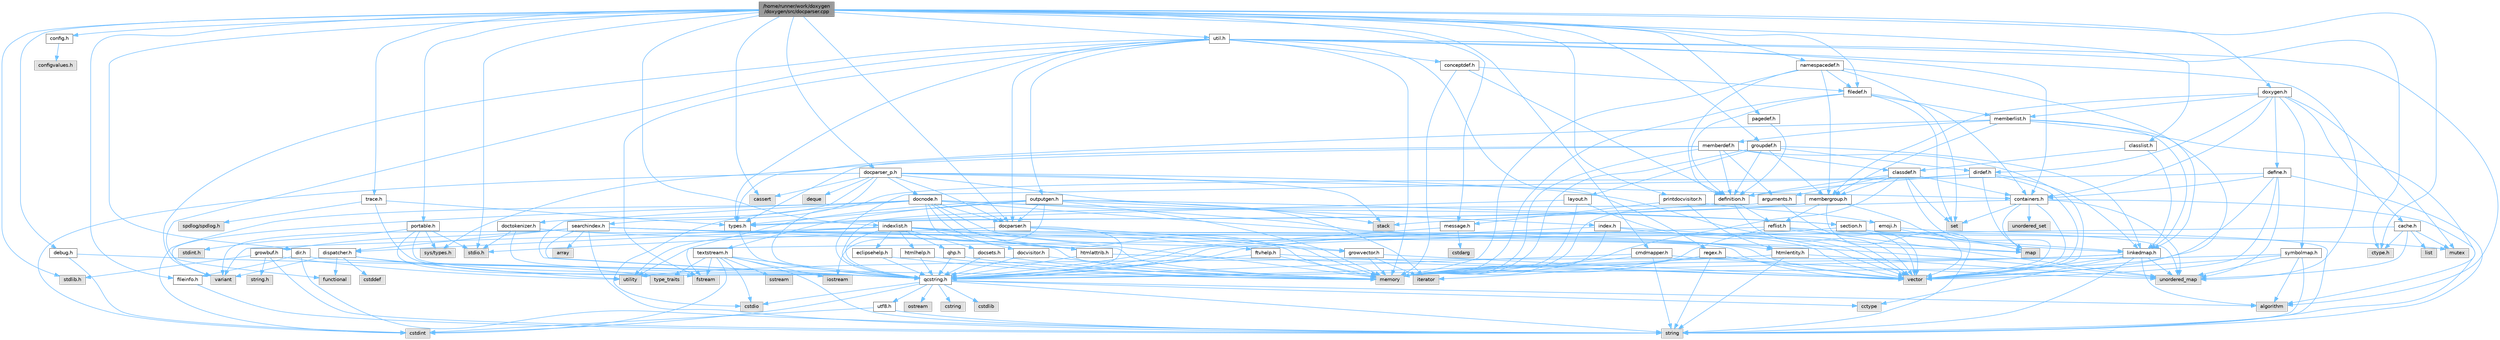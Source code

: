 digraph "/home/runner/work/doxygen/doxygen/src/docparser.cpp"
{
 // INTERACTIVE_SVG=YES
 // LATEX_PDF_SIZE
  bgcolor="transparent";
  edge [fontname=Helvetica,fontsize=10,labelfontname=Helvetica,labelfontsize=10];
  node [fontname=Helvetica,fontsize=10,shape=box,height=0.2,width=0.4];
  Node1 [id="Node000001",label="/home/runner/work/doxygen\l/doxygen/src/docparser.cpp",height=0.2,width=0.4,color="gray40", fillcolor="grey60", style="filled", fontcolor="black"];
  Node1 -> Node2 [id="edge1_Node000001_Node000002",color="steelblue1",style="solid"];
  Node2 [id="Node000002",label="stdio.h",height=0.2,width=0.4,color="grey60", fillcolor="#E0E0E0", style="filled"];
  Node1 -> Node3 [id="edge2_Node000001_Node000003",color="steelblue1",style="solid"];
  Node3 [id="Node000003",label="stdlib.h",height=0.2,width=0.4,color="grey60", fillcolor="#E0E0E0", style="filled"];
  Node1 -> Node4 [id="edge3_Node000001_Node000004",color="steelblue1",style="solid"];
  Node4 [id="Node000004",label="cassert",height=0.2,width=0.4,color="grey60", fillcolor="#E0E0E0", style="filled"];
  Node1 -> Node5 [id="edge4_Node000001_Node000005",color="steelblue1",style="solid"];
  Node5 [id="Node000005",label="ctype.h",height=0.2,width=0.4,color="grey60", fillcolor="#E0E0E0", style="filled"];
  Node1 -> Node6 [id="edge5_Node000001_Node000006",color="steelblue1",style="solid"];
  Node6 [id="Node000006",label="classlist.h",height=0.2,width=0.4,color="grey40", fillcolor="white", style="filled",URL="$d2/df8/classlist_8h.html",tooltip=" "];
  Node6 -> Node7 [id="edge6_Node000006_Node000007",color="steelblue1",style="solid"];
  Node7 [id="Node000007",label="linkedmap.h",height=0.2,width=0.4,color="grey40", fillcolor="white", style="filled",URL="$da/de1/linkedmap_8h.html",tooltip=" "];
  Node7 -> Node8 [id="edge7_Node000007_Node000008",color="steelblue1",style="solid"];
  Node8 [id="Node000008",label="unordered_map",height=0.2,width=0.4,color="grey60", fillcolor="#E0E0E0", style="filled"];
  Node7 -> Node9 [id="edge8_Node000007_Node000009",color="steelblue1",style="solid"];
  Node9 [id="Node000009",label="vector",height=0.2,width=0.4,color="grey60", fillcolor="#E0E0E0", style="filled"];
  Node7 -> Node10 [id="edge9_Node000007_Node000010",color="steelblue1",style="solid"];
  Node10 [id="Node000010",label="memory",height=0.2,width=0.4,color="grey60", fillcolor="#E0E0E0", style="filled"];
  Node7 -> Node11 [id="edge10_Node000007_Node000011",color="steelblue1",style="solid"];
  Node11 [id="Node000011",label="string",height=0.2,width=0.4,color="grey60", fillcolor="#E0E0E0", style="filled"];
  Node7 -> Node12 [id="edge11_Node000007_Node000012",color="steelblue1",style="solid"];
  Node12 [id="Node000012",label="algorithm",height=0.2,width=0.4,color="grey60", fillcolor="#E0E0E0", style="filled"];
  Node7 -> Node13 [id="edge12_Node000007_Node000013",color="steelblue1",style="solid"];
  Node13 [id="Node000013",label="cctype",height=0.2,width=0.4,color="grey60", fillcolor="#E0E0E0", style="filled"];
  Node7 -> Node14 [id="edge13_Node000007_Node000014",color="steelblue1",style="solid"];
  Node14 [id="Node000014",label="qcstring.h",height=0.2,width=0.4,color="grey40", fillcolor="white", style="filled",URL="$d7/d5c/qcstring_8h.html",tooltip=" "];
  Node14 -> Node11 [id="edge14_Node000014_Node000011",color="steelblue1",style="solid"];
  Node14 -> Node12 [id="edge15_Node000014_Node000012",color="steelblue1",style="solid"];
  Node14 -> Node13 [id="edge16_Node000014_Node000013",color="steelblue1",style="solid"];
  Node14 -> Node15 [id="edge17_Node000014_Node000015",color="steelblue1",style="solid"];
  Node15 [id="Node000015",label="cstring",height=0.2,width=0.4,color="grey60", fillcolor="#E0E0E0", style="filled"];
  Node14 -> Node16 [id="edge18_Node000014_Node000016",color="steelblue1",style="solid"];
  Node16 [id="Node000016",label="cstdio",height=0.2,width=0.4,color="grey60", fillcolor="#E0E0E0", style="filled"];
  Node14 -> Node17 [id="edge19_Node000014_Node000017",color="steelblue1",style="solid"];
  Node17 [id="Node000017",label="cstdlib",height=0.2,width=0.4,color="grey60", fillcolor="#E0E0E0", style="filled"];
  Node14 -> Node18 [id="edge20_Node000014_Node000018",color="steelblue1",style="solid"];
  Node18 [id="Node000018",label="cstdint",height=0.2,width=0.4,color="grey60", fillcolor="#E0E0E0", style="filled"];
  Node14 -> Node19 [id="edge21_Node000014_Node000019",color="steelblue1",style="solid"];
  Node19 [id="Node000019",label="ostream",height=0.2,width=0.4,color="grey60", fillcolor="#E0E0E0", style="filled"];
  Node14 -> Node20 [id="edge22_Node000014_Node000020",color="steelblue1",style="solid"];
  Node20 [id="Node000020",label="utf8.h",height=0.2,width=0.4,color="grey40", fillcolor="white", style="filled",URL="$db/d7c/utf8_8h.html",tooltip="Various UTF8 related helper functions."];
  Node20 -> Node18 [id="edge23_Node000020_Node000018",color="steelblue1",style="solid"];
  Node20 -> Node11 [id="edge24_Node000020_Node000011",color="steelblue1",style="solid"];
  Node6 -> Node21 [id="edge25_Node000006_Node000021",color="steelblue1",style="solid"];
  Node21 [id="Node000021",label="classdef.h",height=0.2,width=0.4,color="grey40", fillcolor="white", style="filled",URL="$d1/da6/classdef_8h.html",tooltip=" "];
  Node21 -> Node10 [id="edge26_Node000021_Node000010",color="steelblue1",style="solid"];
  Node21 -> Node9 [id="edge27_Node000021_Node000009",color="steelblue1",style="solid"];
  Node21 -> Node22 [id="edge28_Node000021_Node000022",color="steelblue1",style="solid"];
  Node22 [id="Node000022",label="set",height=0.2,width=0.4,color="grey60", fillcolor="#E0E0E0", style="filled"];
  Node21 -> Node23 [id="edge29_Node000021_Node000023",color="steelblue1",style="solid"];
  Node23 [id="Node000023",label="containers.h",height=0.2,width=0.4,color="grey40", fillcolor="white", style="filled",URL="$d5/d75/containers_8h.html",tooltip=" "];
  Node23 -> Node9 [id="edge30_Node000023_Node000009",color="steelblue1",style="solid"];
  Node23 -> Node11 [id="edge31_Node000023_Node000011",color="steelblue1",style="solid"];
  Node23 -> Node22 [id="edge32_Node000023_Node000022",color="steelblue1",style="solid"];
  Node23 -> Node24 [id="edge33_Node000023_Node000024",color="steelblue1",style="solid"];
  Node24 [id="Node000024",label="map",height=0.2,width=0.4,color="grey60", fillcolor="#E0E0E0", style="filled"];
  Node23 -> Node25 [id="edge34_Node000023_Node000025",color="steelblue1",style="solid"];
  Node25 [id="Node000025",label="unordered_set",height=0.2,width=0.4,color="grey60", fillcolor="#E0E0E0", style="filled"];
  Node23 -> Node8 [id="edge35_Node000023_Node000008",color="steelblue1",style="solid"];
  Node23 -> Node26 [id="edge36_Node000023_Node000026",color="steelblue1",style="solid"];
  Node26 [id="Node000026",label="stack",height=0.2,width=0.4,color="grey60", fillcolor="#E0E0E0", style="filled"];
  Node21 -> Node27 [id="edge37_Node000021_Node000027",color="steelblue1",style="solid"];
  Node27 [id="Node000027",label="definition.h",height=0.2,width=0.4,color="grey40", fillcolor="white", style="filled",URL="$df/da1/definition_8h.html",tooltip=" "];
  Node27 -> Node9 [id="edge38_Node000027_Node000009",color="steelblue1",style="solid"];
  Node27 -> Node28 [id="edge39_Node000027_Node000028",color="steelblue1",style="solid"];
  Node28 [id="Node000028",label="types.h",height=0.2,width=0.4,color="grey40", fillcolor="white", style="filled",URL="$d9/d49/types_8h.html",tooltip="This file contains a number of basic enums and types."];
  Node28 -> Node14 [id="edge40_Node000028_Node000014",color="steelblue1",style="solid"];
  Node27 -> Node29 [id="edge41_Node000027_Node000029",color="steelblue1",style="solid"];
  Node29 [id="Node000029",label="reflist.h",height=0.2,width=0.4,color="grey40", fillcolor="white", style="filled",URL="$d1/d02/reflist_8h.html",tooltip=" "];
  Node29 -> Node9 [id="edge42_Node000029_Node000009",color="steelblue1",style="solid"];
  Node29 -> Node8 [id="edge43_Node000029_Node000008",color="steelblue1",style="solid"];
  Node29 -> Node10 [id="edge44_Node000029_Node000010",color="steelblue1",style="solid"];
  Node29 -> Node14 [id="edge45_Node000029_Node000014",color="steelblue1",style="solid"];
  Node29 -> Node7 [id="edge46_Node000029_Node000007",color="steelblue1",style="solid"];
  Node21 -> Node30 [id="edge47_Node000021_Node000030",color="steelblue1",style="solid"];
  Node30 [id="Node000030",label="arguments.h",height=0.2,width=0.4,color="grey40", fillcolor="white", style="filled",URL="$df/d9b/arguments_8h.html",tooltip=" "];
  Node30 -> Node9 [id="edge48_Node000030_Node000009",color="steelblue1",style="solid"];
  Node30 -> Node14 [id="edge49_Node000030_Node000014",color="steelblue1",style="solid"];
  Node21 -> Node31 [id="edge50_Node000021_Node000031",color="steelblue1",style="solid"];
  Node31 [id="Node000031",label="membergroup.h",height=0.2,width=0.4,color="grey40", fillcolor="white", style="filled",URL="$d9/d11/membergroup_8h.html",tooltip=" "];
  Node31 -> Node9 [id="edge51_Node000031_Node000009",color="steelblue1",style="solid"];
  Node31 -> Node24 [id="edge52_Node000031_Node000024",color="steelblue1",style="solid"];
  Node31 -> Node10 [id="edge53_Node000031_Node000010",color="steelblue1",style="solid"];
  Node31 -> Node28 [id="edge54_Node000031_Node000028",color="steelblue1",style="solid"];
  Node31 -> Node29 [id="edge55_Node000031_Node000029",color="steelblue1",style="solid"];
  Node1 -> Node32 [id="edge56_Node000001_Node000032",color="steelblue1",style="solid"];
  Node32 [id="Node000032",label="cmdmapper.h",height=0.2,width=0.4,color="grey40", fillcolor="white", style="filled",URL="$d3/d42/cmdmapper_8h.html",tooltip=" "];
  Node32 -> Node8 [id="edge57_Node000032_Node000008",color="steelblue1",style="solid"];
  Node32 -> Node11 [id="edge58_Node000032_Node000011",color="steelblue1",style="solid"];
  Node32 -> Node10 [id="edge59_Node000032_Node000010",color="steelblue1",style="solid"];
  Node32 -> Node14 [id="edge60_Node000032_Node000014",color="steelblue1",style="solid"];
  Node1 -> Node33 [id="edge61_Node000001_Node000033",color="steelblue1",style="solid"];
  Node33 [id="Node000033",label="config.h",height=0.2,width=0.4,color="grey40", fillcolor="white", style="filled",URL="$db/d16/config_8h.html",tooltip=" "];
  Node33 -> Node34 [id="edge62_Node000033_Node000034",color="steelblue1",style="solid"];
  Node34 [id="Node000034",label="configvalues.h",height=0.2,width=0.4,color="grey60", fillcolor="#E0E0E0", style="filled"];
  Node1 -> Node35 [id="edge63_Node000001_Node000035",color="steelblue1",style="solid"];
  Node35 [id="Node000035",label="debug.h",height=0.2,width=0.4,color="grey40", fillcolor="white", style="filled",URL="$db/d16/debug_8h.html",tooltip=" "];
  Node35 -> Node18 [id="edge64_Node000035_Node000018",color="steelblue1",style="solid"];
  Node35 -> Node14 [id="edge65_Node000035_Node000014",color="steelblue1",style="solid"];
  Node1 -> Node36 [id="edge66_Node000001_Node000036",color="steelblue1",style="solid"];
  Node36 [id="Node000036",label="dir.h",height=0.2,width=0.4,color="grey40", fillcolor="white", style="filled",URL="$df/d9c/dir_8h.html",tooltip=" "];
  Node36 -> Node11 [id="edge67_Node000036_Node000011",color="steelblue1",style="solid"];
  Node36 -> Node10 [id="edge68_Node000036_Node000010",color="steelblue1",style="solid"];
  Node36 -> Node37 [id="edge69_Node000036_Node000037",color="steelblue1",style="solid"];
  Node37 [id="Node000037",label="fileinfo.h",height=0.2,width=0.4,color="grey40", fillcolor="white", style="filled",URL="$df/d45/fileinfo_8h.html",tooltip=" "];
  Node37 -> Node11 [id="edge70_Node000037_Node000011",color="steelblue1",style="solid"];
  Node1 -> Node38 [id="edge71_Node000001_Node000038",color="steelblue1",style="solid"];
  Node38 [id="Node000038",label="docparser.h",height=0.2,width=0.4,color="grey40", fillcolor="white", style="filled",URL="$de/d9c/docparser_8h.html",tooltip=" "];
  Node38 -> Node2 [id="edge72_Node000038_Node000002",color="steelblue1",style="solid"];
  Node38 -> Node10 [id="edge73_Node000038_Node000010",color="steelblue1",style="solid"];
  Node38 -> Node14 [id="edge74_Node000038_Node000014",color="steelblue1",style="solid"];
  Node38 -> Node39 [id="edge75_Node000038_Node000039",color="steelblue1",style="solid"];
  Node39 [id="Node000039",label="growvector.h",height=0.2,width=0.4,color="grey40", fillcolor="white", style="filled",URL="$d7/d50/growvector_8h.html",tooltip=" "];
  Node39 -> Node9 [id="edge76_Node000039_Node000009",color="steelblue1",style="solid"];
  Node39 -> Node10 [id="edge77_Node000039_Node000010",color="steelblue1",style="solid"];
  Node39 -> Node40 [id="edge78_Node000039_Node000040",color="steelblue1",style="solid"];
  Node40 [id="Node000040",label="iterator",height=0.2,width=0.4,color="grey60", fillcolor="#E0E0E0", style="filled"];
  Node1 -> Node41 [id="edge79_Node000001_Node000041",color="steelblue1",style="solid"];
  Node41 [id="Node000041",label="docparser_p.h",height=0.2,width=0.4,color="grey40", fillcolor="white", style="filled",URL="$df/dc9/docparser__p_8h.html",tooltip="Private header shared between docparser.cpp and docnode.cpp."];
  Node41 -> Node4 [id="edge80_Node000041_Node000004",color="steelblue1",style="solid"];
  Node41 -> Node26 [id="edge81_Node000041_Node000026",color="steelblue1",style="solid"];
  Node41 -> Node40 [id="edge82_Node000041_Node000040",color="steelblue1",style="solid"];
  Node41 -> Node9 [id="edge83_Node000041_Node000009",color="steelblue1",style="solid"];
  Node41 -> Node42 [id="edge84_Node000041_Node000042",color="steelblue1",style="solid"];
  Node42 [id="Node000042",label="deque",height=0.2,width=0.4,color="grey60", fillcolor="#E0E0E0", style="filled"];
  Node41 -> Node18 [id="edge85_Node000041_Node000018",color="steelblue1",style="solid"];
  Node41 -> Node23 [id="edge86_Node000041_Node000023",color="steelblue1",style="solid"];
  Node41 -> Node38 [id="edge87_Node000041_Node000038",color="steelblue1",style="solid"];
  Node41 -> Node43 [id="edge88_Node000041_Node000043",color="steelblue1",style="solid"];
  Node43 [id="Node000043",label="docnode.h",height=0.2,width=0.4,color="grey40", fillcolor="white", style="filled",URL="$de/d2b/docnode_8h.html",tooltip=" "];
  Node43 -> Node16 [id="edge89_Node000043_Node000016",color="steelblue1",style="solid"];
  Node43 -> Node18 [id="edge90_Node000043_Node000018",color="steelblue1",style="solid"];
  Node43 -> Node9 [id="edge91_Node000043_Node000009",color="steelblue1",style="solid"];
  Node43 -> Node10 [id="edge92_Node000043_Node000010",color="steelblue1",style="solid"];
  Node43 -> Node44 [id="edge93_Node000043_Node000044",color="steelblue1",style="solid"];
  Node44 [id="Node000044",label="variant",height=0.2,width=0.4,color="grey60", fillcolor="#E0E0E0", style="filled"];
  Node43 -> Node14 [id="edge94_Node000043_Node000014",color="steelblue1",style="solid"];
  Node43 -> Node45 [id="edge95_Node000043_Node000045",color="steelblue1",style="solid"];
  Node45 [id="Node000045",label="docvisitor.h",height=0.2,width=0.4,color="grey40", fillcolor="white", style="filled",URL="$d2/d3c/docvisitor_8h.html",tooltip=" "];
  Node45 -> Node10 [id="edge96_Node000045_Node000010",color="steelblue1",style="solid"];
  Node45 -> Node14 [id="edge97_Node000045_Node000014",color="steelblue1",style="solid"];
  Node43 -> Node38 [id="edge98_Node000043_Node000038",color="steelblue1",style="solid"];
  Node43 -> Node46 [id="edge99_Node000043_Node000046",color="steelblue1",style="solid"];
  Node46 [id="Node000046",label="htmlattrib.h",height=0.2,width=0.4,color="grey40", fillcolor="white", style="filled",URL="$d0/d73/htmlattrib_8h.html",tooltip=" "];
  Node46 -> Node9 [id="edge100_Node000046_Node000009",color="steelblue1",style="solid"];
  Node46 -> Node14 [id="edge101_Node000046_Node000014",color="steelblue1",style="solid"];
  Node43 -> Node47 [id="edge102_Node000043_Node000047",color="steelblue1",style="solid"];
  Node47 [id="Node000047",label="htmlentity.h",height=0.2,width=0.4,color="grey40", fillcolor="white", style="filled",URL="$db/dc6/htmlentity_8h.html",tooltip=" "];
  Node47 -> Node8 [id="edge103_Node000047_Node000008",color="steelblue1",style="solid"];
  Node47 -> Node11 [id="edge104_Node000047_Node000011",color="steelblue1",style="solid"];
  Node47 -> Node14 [id="edge105_Node000047_Node000014",color="steelblue1",style="solid"];
  Node43 -> Node39 [id="edge106_Node000043_Node000039",color="steelblue1",style="solid"];
  Node43 -> Node48 [id="edge107_Node000043_Node000048",color="steelblue1",style="solid"];
  Node48 [id="Node000048",label="section.h",height=0.2,width=0.4,color="grey40", fillcolor="white", style="filled",URL="$d1/d2a/section_8h.html",tooltip=" "];
  Node48 -> Node11 [id="edge108_Node000048_Node000011",color="steelblue1",style="solid"];
  Node48 -> Node8 [id="edge109_Node000048_Node000008",color="steelblue1",style="solid"];
  Node48 -> Node14 [id="edge110_Node000048_Node000014",color="steelblue1",style="solid"];
  Node48 -> Node7 [id="edge111_Node000048_Node000007",color="steelblue1",style="solid"];
  Node41 -> Node49 [id="edge112_Node000041_Node000049",color="steelblue1",style="solid"];
  Node49 [id="Node000049",label="doctokenizer.h",height=0.2,width=0.4,color="grey40", fillcolor="white", style="filled",URL="$d0/d0c/doctokenizer_8h.html",tooltip=" "];
  Node49 -> Node2 [id="edge113_Node000049_Node000002",color="steelblue1",style="solid"];
  Node49 -> Node10 [id="edge114_Node000049_Node000010",color="steelblue1",style="solid"];
  Node49 -> Node46 [id="edge115_Node000049_Node000046",color="steelblue1",style="solid"];
  Node49 -> Node14 [id="edge116_Node000049_Node000014",color="steelblue1",style="solid"];
  Node41 -> Node50 [id="edge117_Node000041_Node000050",color="steelblue1",style="solid"];
  Node50 [id="Node000050",label="searchindex.h",height=0.2,width=0.4,color="grey40", fillcolor="white", style="filled",URL="$de/d07/searchindex_8h.html",tooltip="Web server based search engine."];
  Node50 -> Node10 [id="edge118_Node000050_Node000010",color="steelblue1",style="solid"];
  Node50 -> Node9 [id="edge119_Node000050_Node000009",color="steelblue1",style="solid"];
  Node50 -> Node24 [id="edge120_Node000050_Node000024",color="steelblue1",style="solid"];
  Node50 -> Node8 [id="edge121_Node000050_Node000008",color="steelblue1",style="solid"];
  Node50 -> Node11 [id="edge122_Node000050_Node000011",color="steelblue1",style="solid"];
  Node50 -> Node51 [id="edge123_Node000050_Node000051",color="steelblue1",style="solid"];
  Node51 [id="Node000051",label="array",height=0.2,width=0.4,color="grey60", fillcolor="#E0E0E0", style="filled"];
  Node50 -> Node44 [id="edge124_Node000050_Node000044",color="steelblue1",style="solid"];
  Node50 -> Node14 [id="edge125_Node000050_Node000014",color="steelblue1",style="solid"];
  Node50 -> Node52 [id="edge126_Node000050_Node000052",color="steelblue1",style="solid"];
  Node52 [id="Node000052",label="growbuf.h",height=0.2,width=0.4,color="grey40", fillcolor="white", style="filled",URL="$dd/d72/growbuf_8h.html",tooltip=" "];
  Node52 -> Node53 [id="edge127_Node000052_Node000053",color="steelblue1",style="solid"];
  Node53 [id="Node000053",label="utility",height=0.2,width=0.4,color="grey60", fillcolor="#E0E0E0", style="filled"];
  Node52 -> Node3 [id="edge128_Node000052_Node000003",color="steelblue1",style="solid"];
  Node52 -> Node54 [id="edge129_Node000052_Node000054",color="steelblue1",style="solid"];
  Node54 [id="Node000054",label="string.h",height=0.2,width=0.4,color="grey60", fillcolor="#E0E0E0", style="filled"];
  Node52 -> Node11 [id="edge130_Node000052_Node000011",color="steelblue1",style="solid"];
  Node50 -> Node55 [id="edge131_Node000050_Node000055",color="steelblue1",style="solid"];
  Node55 [id="Node000055",label="dispatcher.h",height=0.2,width=0.4,color="grey40", fillcolor="white", style="filled",URL="$da/d73/dispatcher_8h.html",tooltip=" "];
  Node55 -> Node56 [id="edge132_Node000055_Node000056",color="steelblue1",style="solid"];
  Node56 [id="Node000056",label="cstddef",height=0.2,width=0.4,color="grey60", fillcolor="#E0E0E0", style="filled"];
  Node55 -> Node53 [id="edge133_Node000055_Node000053",color="steelblue1",style="solid"];
  Node55 -> Node57 [id="edge134_Node000055_Node000057",color="steelblue1",style="solid"];
  Node57 [id="Node000057",label="functional",height=0.2,width=0.4,color="grey60", fillcolor="#E0E0E0", style="filled"];
  Node55 -> Node44 [id="edge135_Node000055_Node000044",color="steelblue1",style="solid"];
  Node55 -> Node58 [id="edge136_Node000055_Node000058",color="steelblue1",style="solid"];
  Node58 [id="Node000058",label="type_traits",height=0.2,width=0.4,color="grey60", fillcolor="#E0E0E0", style="filled"];
  Node1 -> Node59 [id="edge137_Node000001_Node000059",color="steelblue1",style="solid"];
  Node59 [id="Node000059",label="doxygen.h",height=0.2,width=0.4,color="grey40", fillcolor="white", style="filled",URL="$d1/da1/doxygen_8h.html",tooltip=" "];
  Node59 -> Node60 [id="edge138_Node000059_Node000060",color="steelblue1",style="solid"];
  Node60 [id="Node000060",label="mutex",height=0.2,width=0.4,color="grey60", fillcolor="#E0E0E0", style="filled"];
  Node59 -> Node23 [id="edge139_Node000059_Node000023",color="steelblue1",style="solid"];
  Node59 -> Node31 [id="edge140_Node000059_Node000031",color="steelblue1",style="solid"];
  Node59 -> Node61 [id="edge141_Node000059_Node000061",color="steelblue1",style="solid"];
  Node61 [id="Node000061",label="dirdef.h",height=0.2,width=0.4,color="grey40", fillcolor="white", style="filled",URL="$d6/d15/dirdef_8h.html",tooltip=" "];
  Node61 -> Node9 [id="edge142_Node000061_Node000009",color="steelblue1",style="solid"];
  Node61 -> Node24 [id="edge143_Node000061_Node000024",color="steelblue1",style="solid"];
  Node61 -> Node14 [id="edge144_Node000061_Node000014",color="steelblue1",style="solid"];
  Node61 -> Node7 [id="edge145_Node000061_Node000007",color="steelblue1",style="solid"];
  Node61 -> Node27 [id="edge146_Node000061_Node000027",color="steelblue1",style="solid"];
  Node59 -> Node62 [id="edge147_Node000059_Node000062",color="steelblue1",style="solid"];
  Node62 [id="Node000062",label="memberlist.h",height=0.2,width=0.4,color="grey40", fillcolor="white", style="filled",URL="$dd/d78/memberlist_8h.html",tooltip=" "];
  Node62 -> Node9 [id="edge148_Node000062_Node000009",color="steelblue1",style="solid"];
  Node62 -> Node12 [id="edge149_Node000062_Node000012",color="steelblue1",style="solid"];
  Node62 -> Node63 [id="edge150_Node000062_Node000063",color="steelblue1",style="solid"];
  Node63 [id="Node000063",label="memberdef.h",height=0.2,width=0.4,color="grey40", fillcolor="white", style="filled",URL="$d4/d46/memberdef_8h.html",tooltip=" "];
  Node63 -> Node9 [id="edge151_Node000063_Node000009",color="steelblue1",style="solid"];
  Node63 -> Node10 [id="edge152_Node000063_Node000010",color="steelblue1",style="solid"];
  Node63 -> Node64 [id="edge153_Node000063_Node000064",color="steelblue1",style="solid"];
  Node64 [id="Node000064",label="sys/types.h",height=0.2,width=0.4,color="grey60", fillcolor="#E0E0E0", style="filled"];
  Node63 -> Node28 [id="edge154_Node000063_Node000028",color="steelblue1",style="solid"];
  Node63 -> Node27 [id="edge155_Node000063_Node000027",color="steelblue1",style="solid"];
  Node63 -> Node30 [id="edge156_Node000063_Node000030",color="steelblue1",style="solid"];
  Node63 -> Node21 [id="edge157_Node000063_Node000021",color="steelblue1",style="solid"];
  Node62 -> Node7 [id="edge158_Node000062_Node000007",color="steelblue1",style="solid"];
  Node62 -> Node28 [id="edge159_Node000062_Node000028",color="steelblue1",style="solid"];
  Node62 -> Node31 [id="edge160_Node000062_Node000031",color="steelblue1",style="solid"];
  Node59 -> Node65 [id="edge161_Node000059_Node000065",color="steelblue1",style="solid"];
  Node65 [id="Node000065",label="define.h",height=0.2,width=0.4,color="grey40", fillcolor="white", style="filled",URL="$df/d67/define_8h.html",tooltip=" "];
  Node65 -> Node9 [id="edge162_Node000065_Node000009",color="steelblue1",style="solid"];
  Node65 -> Node10 [id="edge163_Node000065_Node000010",color="steelblue1",style="solid"];
  Node65 -> Node11 [id="edge164_Node000065_Node000011",color="steelblue1",style="solid"];
  Node65 -> Node8 [id="edge165_Node000065_Node000008",color="steelblue1",style="solid"];
  Node65 -> Node14 [id="edge166_Node000065_Node000014",color="steelblue1",style="solid"];
  Node65 -> Node23 [id="edge167_Node000065_Node000023",color="steelblue1",style="solid"];
  Node59 -> Node66 [id="edge168_Node000059_Node000066",color="steelblue1",style="solid"];
  Node66 [id="Node000066",label="cache.h",height=0.2,width=0.4,color="grey40", fillcolor="white", style="filled",URL="$d3/d26/cache_8h.html",tooltip=" "];
  Node66 -> Node67 [id="edge169_Node000066_Node000067",color="steelblue1",style="solid"];
  Node67 [id="Node000067",label="list",height=0.2,width=0.4,color="grey60", fillcolor="#E0E0E0", style="filled"];
  Node66 -> Node8 [id="edge170_Node000066_Node000008",color="steelblue1",style="solid"];
  Node66 -> Node60 [id="edge171_Node000066_Node000060",color="steelblue1",style="solid"];
  Node66 -> Node53 [id="edge172_Node000066_Node000053",color="steelblue1",style="solid"];
  Node66 -> Node5 [id="edge173_Node000066_Node000005",color="steelblue1",style="solid"];
  Node59 -> Node68 [id="edge174_Node000059_Node000068",color="steelblue1",style="solid"];
  Node68 [id="Node000068",label="symbolmap.h",height=0.2,width=0.4,color="grey40", fillcolor="white", style="filled",URL="$d7/ddd/symbolmap_8h.html",tooltip=" "];
  Node68 -> Node12 [id="edge175_Node000068_Node000012",color="steelblue1",style="solid"];
  Node68 -> Node8 [id="edge176_Node000068_Node000008",color="steelblue1",style="solid"];
  Node68 -> Node9 [id="edge177_Node000068_Node000009",color="steelblue1",style="solid"];
  Node68 -> Node11 [id="edge178_Node000068_Node000011",color="steelblue1",style="solid"];
  Node68 -> Node53 [id="edge179_Node000068_Node000053",color="steelblue1",style="solid"];
  Node1 -> Node69 [id="edge180_Node000001_Node000069",color="steelblue1",style="solid"];
  Node69 [id="Node000069",label="filedef.h",height=0.2,width=0.4,color="grey40", fillcolor="white", style="filled",URL="$d4/d3a/filedef_8h.html",tooltip=" "];
  Node69 -> Node10 [id="edge181_Node000069_Node000010",color="steelblue1",style="solid"];
  Node69 -> Node22 [id="edge182_Node000069_Node000022",color="steelblue1",style="solid"];
  Node69 -> Node27 [id="edge183_Node000069_Node000027",color="steelblue1",style="solid"];
  Node69 -> Node62 [id="edge184_Node000069_Node000062",color="steelblue1",style="solid"];
  Node69 -> Node23 [id="edge185_Node000069_Node000023",color="steelblue1",style="solid"];
  Node1 -> Node37 [id="edge186_Node000001_Node000037",color="steelblue1",style="solid"];
  Node1 -> Node70 [id="edge187_Node000001_Node000070",color="steelblue1",style="solid"];
  Node70 [id="Node000070",label="groupdef.h",height=0.2,width=0.4,color="grey40", fillcolor="white", style="filled",URL="$d1/de6/groupdef_8h.html",tooltip=" "];
  Node70 -> Node10 [id="edge188_Node000070_Node000010",color="steelblue1",style="solid"];
  Node70 -> Node27 [id="edge189_Node000070_Node000027",color="steelblue1",style="solid"];
  Node70 -> Node61 [id="edge190_Node000070_Node000061",color="steelblue1",style="solid"];
  Node70 -> Node71 [id="edge191_Node000070_Node000071",color="steelblue1",style="solid"];
  Node71 [id="Node000071",label="layout.h",height=0.2,width=0.4,color="grey40", fillcolor="white", style="filled",URL="$db/d51/layout_8h.html",tooltip=" "];
  Node71 -> Node10 [id="edge192_Node000071_Node000010",color="steelblue1",style="solid"];
  Node71 -> Node9 [id="edge193_Node000071_Node000009",color="steelblue1",style="solid"];
  Node71 -> Node28 [id="edge194_Node000071_Node000028",color="steelblue1",style="solid"];
  Node70 -> Node31 [id="edge195_Node000070_Node000031",color="steelblue1",style="solid"];
  Node70 -> Node7 [id="edge196_Node000070_Node000007",color="steelblue1",style="solid"];
  Node1 -> Node72 [id="edge197_Node000001_Node000072",color="steelblue1",style="solid"];
  Node72 [id="Node000072",label="namespacedef.h",height=0.2,width=0.4,color="grey40", fillcolor="white", style="filled",URL="$d7/d97/namespacedef_8h.html",tooltip=" "];
  Node72 -> Node10 [id="edge198_Node000072_Node000010",color="steelblue1",style="solid"];
  Node72 -> Node22 [id="edge199_Node000072_Node000022",color="steelblue1",style="solid"];
  Node72 -> Node27 [id="edge200_Node000072_Node000027",color="steelblue1",style="solid"];
  Node72 -> Node69 [id="edge201_Node000072_Node000069",color="steelblue1",style="solid"];
  Node72 -> Node7 [id="edge202_Node000072_Node000007",color="steelblue1",style="solid"];
  Node72 -> Node31 [id="edge203_Node000072_Node000031",color="steelblue1",style="solid"];
  Node1 -> Node73 [id="edge204_Node000001_Node000073",color="steelblue1",style="solid"];
  Node73 [id="Node000073",label="message.h",height=0.2,width=0.4,color="grey40", fillcolor="white", style="filled",URL="$d2/d0d/message_8h.html",tooltip=" "];
  Node73 -> Node74 [id="edge205_Node000073_Node000074",color="steelblue1",style="solid"];
  Node74 [id="Node000074",label="cstdarg",height=0.2,width=0.4,color="grey60", fillcolor="#E0E0E0", style="filled"];
  Node73 -> Node14 [id="edge206_Node000073_Node000014",color="steelblue1",style="solid"];
  Node1 -> Node75 [id="edge207_Node000001_Node000075",color="steelblue1",style="solid"];
  Node75 [id="Node000075",label="pagedef.h",height=0.2,width=0.4,color="grey40", fillcolor="white", style="filled",URL="$dd/d66/pagedef_8h.html",tooltip=" "];
  Node75 -> Node27 [id="edge208_Node000075_Node000027",color="steelblue1",style="solid"];
  Node1 -> Node76 [id="edge209_Node000001_Node000076",color="steelblue1",style="solid"];
  Node76 [id="Node000076",label="portable.h",height=0.2,width=0.4,color="grey40", fillcolor="white", style="filled",URL="$d2/de2/portable_8h.html",tooltip="Portable versions of functions that are platform dependent."];
  Node76 -> Node2 [id="edge210_Node000076_Node000002",color="steelblue1",style="solid"];
  Node76 -> Node64 [id="edge211_Node000076_Node000064",color="steelblue1",style="solid"];
  Node76 -> Node77 [id="edge212_Node000076_Node000077",color="steelblue1",style="solid"];
  Node77 [id="Node000077",label="stdint.h",height=0.2,width=0.4,color="grey60", fillcolor="#E0E0E0", style="filled"];
  Node76 -> Node78 [id="edge213_Node000076_Node000078",color="steelblue1",style="solid"];
  Node78 [id="Node000078",label="fstream",height=0.2,width=0.4,color="grey60", fillcolor="#E0E0E0", style="filled"];
  Node76 -> Node14 [id="edge214_Node000076_Node000014",color="steelblue1",style="solid"];
  Node1 -> Node79 [id="edge215_Node000001_Node000079",color="steelblue1",style="solid"];
  Node79 [id="Node000079",label="printdocvisitor.h",height=0.2,width=0.4,color="grey40", fillcolor="white", style="filled",URL="$db/d73/printdocvisitor_8h.html",tooltip=" "];
  Node79 -> Node47 [id="edge216_Node000079_Node000047",color="steelblue1",style="solid"];
  Node79 -> Node80 [id="edge217_Node000079_Node000080",color="steelblue1",style="solid"];
  Node80 [id="Node000080",label="emoji.h",height=0.2,width=0.4,color="grey40", fillcolor="white", style="filled",URL="$d6/dd3/emoji_8h.html",tooltip=" "];
  Node80 -> Node24 [id="edge218_Node000080_Node000024",color="steelblue1",style="solid"];
  Node80 -> Node11 [id="edge219_Node000080_Node000011",color="steelblue1",style="solid"];
  Node79 -> Node73 [id="edge220_Node000079_Node000073",color="steelblue1",style="solid"];
  Node1 -> Node81 [id="edge221_Node000001_Node000081",color="steelblue1",style="solid"];
  Node81 [id="Node000081",label="util.h",height=0.2,width=0.4,color="grey40", fillcolor="white", style="filled",URL="$d8/d3c/util_8h.html",tooltip="A bunch of utility functions."];
  Node81 -> Node10 [id="edge222_Node000081_Node000010",color="steelblue1",style="solid"];
  Node81 -> Node8 [id="edge223_Node000081_Node000008",color="steelblue1",style="solid"];
  Node81 -> Node12 [id="edge224_Node000081_Node000012",color="steelblue1",style="solid"];
  Node81 -> Node57 [id="edge225_Node000081_Node000057",color="steelblue1",style="solid"];
  Node81 -> Node78 [id="edge226_Node000081_Node000078",color="steelblue1",style="solid"];
  Node81 -> Node44 [id="edge227_Node000081_Node000044",color="steelblue1",style="solid"];
  Node81 -> Node5 [id="edge228_Node000081_Node000005",color="steelblue1",style="solid"];
  Node81 -> Node28 [id="edge229_Node000081_Node000028",color="steelblue1",style="solid"];
  Node81 -> Node38 [id="edge230_Node000081_Node000038",color="steelblue1",style="solid"];
  Node81 -> Node23 [id="edge231_Node000081_Node000023",color="steelblue1",style="solid"];
  Node81 -> Node82 [id="edge232_Node000081_Node000082",color="steelblue1",style="solid"];
  Node82 [id="Node000082",label="outputgen.h",height=0.2,width=0.4,color="grey40", fillcolor="white", style="filled",URL="$df/d06/outputgen_8h.html",tooltip=" "];
  Node82 -> Node10 [id="edge233_Node000082_Node000010",color="steelblue1",style="solid"];
  Node82 -> Node26 [id="edge234_Node000082_Node000026",color="steelblue1",style="solid"];
  Node82 -> Node83 [id="edge235_Node000082_Node000083",color="steelblue1",style="solid"];
  Node83 [id="Node000083",label="iostream",height=0.2,width=0.4,color="grey60", fillcolor="#E0E0E0", style="filled"];
  Node82 -> Node78 [id="edge236_Node000082_Node000078",color="steelblue1",style="solid"];
  Node82 -> Node28 [id="edge237_Node000082_Node000028",color="steelblue1",style="solid"];
  Node82 -> Node84 [id="edge238_Node000082_Node000084",color="steelblue1",style="solid"];
  Node84 [id="Node000084",label="index.h",height=0.2,width=0.4,color="grey40", fillcolor="white", style="filled",URL="$d1/db5/index_8h.html",tooltip=" "];
  Node84 -> Node10 [id="edge239_Node000084_Node000010",color="steelblue1",style="solid"];
  Node84 -> Node9 [id="edge240_Node000084_Node000009",color="steelblue1",style="solid"];
  Node84 -> Node24 [id="edge241_Node000084_Node000024",color="steelblue1",style="solid"];
  Node84 -> Node14 [id="edge242_Node000084_Node000014",color="steelblue1",style="solid"];
  Node82 -> Node48 [id="edge243_Node000082_Node000048",color="steelblue1",style="solid"];
  Node82 -> Node85 [id="edge244_Node000082_Node000085",color="steelblue1",style="solid"];
  Node85 [id="Node000085",label="textstream.h",height=0.2,width=0.4,color="grey40", fillcolor="white", style="filled",URL="$d4/d7d/textstream_8h.html",tooltip=" "];
  Node85 -> Node11 [id="edge245_Node000085_Node000011",color="steelblue1",style="solid"];
  Node85 -> Node83 [id="edge246_Node000085_Node000083",color="steelblue1",style="solid"];
  Node85 -> Node86 [id="edge247_Node000085_Node000086",color="steelblue1",style="solid"];
  Node86 [id="Node000086",label="sstream",height=0.2,width=0.4,color="grey60", fillcolor="#E0E0E0", style="filled"];
  Node85 -> Node18 [id="edge248_Node000085_Node000018",color="steelblue1",style="solid"];
  Node85 -> Node16 [id="edge249_Node000085_Node000016",color="steelblue1",style="solid"];
  Node85 -> Node78 [id="edge250_Node000085_Node000078",color="steelblue1",style="solid"];
  Node85 -> Node58 [id="edge251_Node000085_Node000058",color="steelblue1",style="solid"];
  Node85 -> Node14 [id="edge252_Node000085_Node000014",color="steelblue1",style="solid"];
  Node82 -> Node38 [id="edge253_Node000082_Node000038",color="steelblue1",style="solid"];
  Node81 -> Node87 [id="edge254_Node000081_Node000087",color="steelblue1",style="solid"];
  Node87 [id="Node000087",label="regex.h",height=0.2,width=0.4,color="grey40", fillcolor="white", style="filled",URL="$d1/d21/regex_8h.html",tooltip=" "];
  Node87 -> Node10 [id="edge255_Node000087_Node000010",color="steelblue1",style="solid"];
  Node87 -> Node11 [id="edge256_Node000087_Node000011",color="steelblue1",style="solid"];
  Node87 -> Node9 [id="edge257_Node000087_Node000009",color="steelblue1",style="solid"];
  Node87 -> Node40 [id="edge258_Node000087_Node000040",color="steelblue1",style="solid"];
  Node81 -> Node88 [id="edge259_Node000081_Node000088",color="steelblue1",style="solid"];
  Node88 [id="Node000088",label="conceptdef.h",height=0.2,width=0.4,color="grey40", fillcolor="white", style="filled",URL="$da/df1/conceptdef_8h.html",tooltip=" "];
  Node88 -> Node10 [id="edge260_Node000088_Node000010",color="steelblue1",style="solid"];
  Node88 -> Node27 [id="edge261_Node000088_Node000027",color="steelblue1",style="solid"];
  Node88 -> Node69 [id="edge262_Node000088_Node000069",color="steelblue1",style="solid"];
  Node1 -> Node89 [id="edge263_Node000001_Node000089",color="steelblue1",style="solid"];
  Node89 [id="Node000089",label="indexlist.h",height=0.2,width=0.4,color="grey40", fillcolor="white", style="filled",URL="$d5/d61/indexlist_8h.html",tooltip=" "];
  Node89 -> Node53 [id="edge264_Node000089_Node000053",color="steelblue1",style="solid"];
  Node89 -> Node9 [id="edge265_Node000089_Node000009",color="steelblue1",style="solid"];
  Node89 -> Node10 [id="edge266_Node000089_Node000010",color="steelblue1",style="solid"];
  Node89 -> Node60 [id="edge267_Node000089_Node000060",color="steelblue1",style="solid"];
  Node89 -> Node44 [id="edge268_Node000089_Node000044",color="steelblue1",style="solid"];
  Node89 -> Node14 [id="edge269_Node000089_Node000014",color="steelblue1",style="solid"];
  Node89 -> Node55 [id="edge270_Node000089_Node000055",color="steelblue1",style="solid"];
  Node89 -> Node90 [id="edge271_Node000089_Node000090",color="steelblue1",style="solid"];
  Node90 [id="Node000090",label="docsets.h",height=0.2,width=0.4,color="grey40", fillcolor="white", style="filled",URL="$d1/db2/docsets_8h.html",tooltip=" "];
  Node90 -> Node10 [id="edge272_Node000090_Node000010",color="steelblue1",style="solid"];
  Node90 -> Node14 [id="edge273_Node000090_Node000014",color="steelblue1",style="solid"];
  Node89 -> Node91 [id="edge274_Node000089_Node000091",color="steelblue1",style="solid"];
  Node91 [id="Node000091",label="eclipsehelp.h",height=0.2,width=0.4,color="grey40", fillcolor="white", style="filled",URL="$db/d9e/eclipsehelp_8h.html",tooltip=" "];
  Node91 -> Node10 [id="edge275_Node000091_Node000010",color="steelblue1",style="solid"];
  Node91 -> Node14 [id="edge276_Node000091_Node000014",color="steelblue1",style="solid"];
  Node89 -> Node92 [id="edge277_Node000089_Node000092",color="steelblue1",style="solid"];
  Node92 [id="Node000092",label="ftvhelp.h",height=0.2,width=0.4,color="grey40", fillcolor="white", style="filled",URL="$d2/d4a/ftvhelp_8h.html",tooltip=" "];
  Node92 -> Node10 [id="edge278_Node000092_Node000010",color="steelblue1",style="solid"];
  Node92 -> Node9 [id="edge279_Node000092_Node000009",color="steelblue1",style="solid"];
  Node92 -> Node14 [id="edge280_Node000092_Node000014",color="steelblue1",style="solid"];
  Node89 -> Node93 [id="edge281_Node000089_Node000093",color="steelblue1",style="solid"];
  Node93 [id="Node000093",label="htmlhelp.h",height=0.2,width=0.4,color="grey40", fillcolor="white", style="filled",URL="$d8/dc3/htmlhelp_8h.html",tooltip=" "];
  Node93 -> Node10 [id="edge282_Node000093_Node000010",color="steelblue1",style="solid"];
  Node93 -> Node14 [id="edge283_Node000093_Node000014",color="steelblue1",style="solid"];
  Node89 -> Node94 [id="edge284_Node000089_Node000094",color="steelblue1",style="solid"];
  Node94 [id="Node000094",label="qhp.h",height=0.2,width=0.4,color="grey40", fillcolor="white", style="filled",URL="$dc/d20/qhp_8h.html",tooltip=" "];
  Node94 -> Node10 [id="edge285_Node000094_Node000010",color="steelblue1",style="solid"];
  Node94 -> Node14 [id="edge286_Node000094_Node000014",color="steelblue1",style="solid"];
  Node1 -> Node95 [id="edge287_Node000001_Node000095",color="steelblue1",style="solid"];
  Node95 [id="Node000095",label="trace.h",height=0.2,width=0.4,color="grey40", fillcolor="white", style="filled",URL="$d1/d1b/trace_8h.html",tooltip=" "];
  Node95 -> Node96 [id="edge288_Node000095_Node000096",color="steelblue1",style="solid"];
  Node96 [id="Node000096",label="spdlog/spdlog.h",height=0.2,width=0.4,color="grey60", fillcolor="#E0E0E0", style="filled"];
  Node95 -> Node28 [id="edge289_Node000095_Node000028",color="steelblue1",style="solid"];
  Node95 -> Node14 [id="edge290_Node000095_Node000014",color="steelblue1",style="solid"];
}
